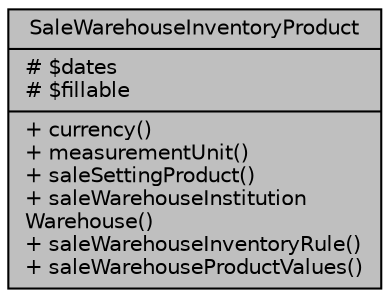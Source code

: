 digraph "SaleWarehouseInventoryProduct"
{
 // LATEX_PDF_SIZE
  bgcolor="transparent";
  edge [fontname="Helvetica",fontsize="10",labelfontname="Helvetica",labelfontsize="10"];
  node [fontname="Helvetica",fontsize="10",shape=record];
  Node1 [label="{SaleWarehouseInventoryProduct\n|# $dates\l# $fillable\l|+ currency()\l+ measurementUnit()\l+ saleSettingProduct()\l+ saleWarehouseInstitution\lWarehouse()\l+ saleWarehouseInventoryRule()\l+ saleWarehouseProductValues()\l}",height=0.2,width=0.4,color="black", fillcolor="grey75", style="filled", fontcolor="black",tooltip="Datos del inventario de los productos."];
}
